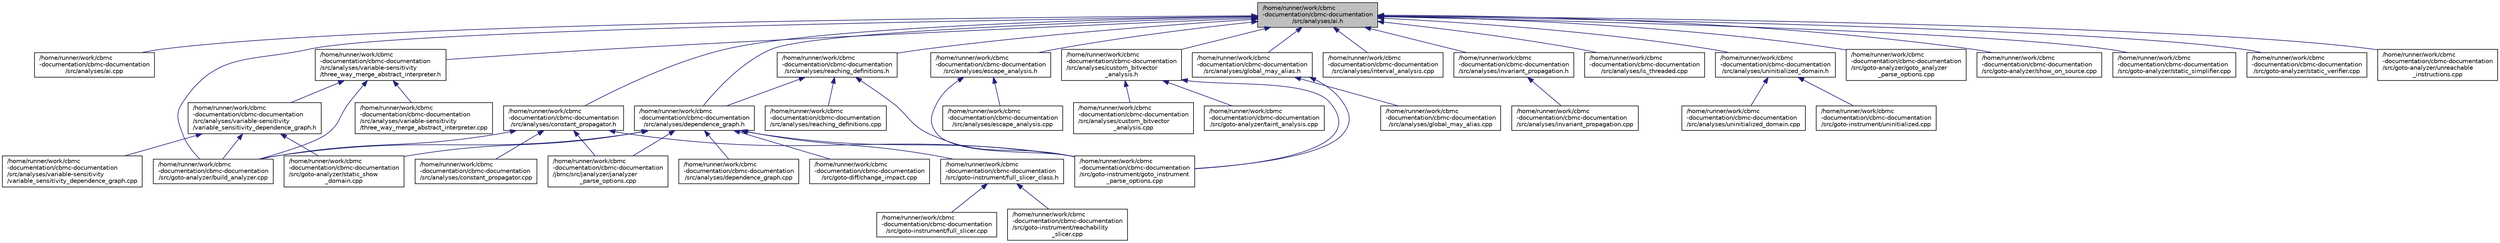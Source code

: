 digraph "/home/runner/work/cbmc-documentation/cbmc-documentation/src/analyses/ai.h"
{
 // LATEX_PDF_SIZE
  bgcolor="transparent";
  edge [fontname="Helvetica",fontsize="10",labelfontname="Helvetica",labelfontsize="10"];
  node [fontname="Helvetica",fontsize="10",shape=record];
  Node1 [label="/home/runner/work/cbmc\l-documentation/cbmc-documentation\l/src/analyses/ai.h",height=0.2,width=0.4,color="black", fillcolor="grey75", style="filled", fontcolor="black",tooltip=" "];
  Node1 -> Node2 [dir="back",color="midnightblue",fontsize="10",style="solid",fontname="Helvetica"];
  Node2 [label="/home/runner/work/cbmc\l-documentation/cbmc-documentation\l/src/analyses/ai.cpp",height=0.2,width=0.4,color="black",URL="$ai_8cpp.html",tooltip=" "];
  Node1 -> Node3 [dir="back",color="midnightblue",fontsize="10",style="solid",fontname="Helvetica"];
  Node3 [label="/home/runner/work/cbmc\l-documentation/cbmc-documentation\l/src/analyses/constant_propagator.h",height=0.2,width=0.4,color="black",URL="$constant__propagator_8h.html",tooltip=" "];
  Node3 -> Node4 [dir="back",color="midnightblue",fontsize="10",style="solid",fontname="Helvetica"];
  Node4 [label="/home/runner/work/cbmc\l-documentation/cbmc-documentation\l/src/analyses/constant_propagator.cpp",height=0.2,width=0.4,color="black",URL="$constant__propagator_8cpp.html",tooltip=" "];
  Node3 -> Node5 [dir="back",color="midnightblue",fontsize="10",style="solid",fontname="Helvetica"];
  Node5 [label="/home/runner/work/cbmc\l-documentation/cbmc-documentation\l/src/goto-analyzer/build_analyzer.cpp",height=0.2,width=0.4,color="black",URL="$build__analyzer_8cpp.html",tooltip=" "];
  Node3 -> Node6 [dir="back",color="midnightblue",fontsize="10",style="solid",fontname="Helvetica"];
  Node6 [label="/home/runner/work/cbmc\l-documentation/cbmc-documentation\l/src/goto-instrument/goto_instrument\l_parse_options.cpp",height=0.2,width=0.4,color="black",URL="$goto__instrument__parse__options_8cpp.html",tooltip=" "];
  Node3 -> Node7 [dir="back",color="midnightblue",fontsize="10",style="solid",fontname="Helvetica"];
  Node7 [label="/home/runner/work/cbmc\l-documentation/cbmc-documentation\l/jbmc/src/janalyzer/janalyzer\l_parse_options.cpp",height=0.2,width=0.4,color="black",URL="$janalyzer__parse__options_8cpp.html",tooltip=" "];
  Node1 -> Node8 [dir="back",color="midnightblue",fontsize="10",style="solid",fontname="Helvetica"];
  Node8 [label="/home/runner/work/cbmc\l-documentation/cbmc-documentation\l/src/analyses/custom_bitvector\l_analysis.h",height=0.2,width=0.4,color="black",URL="$custom__bitvector__analysis_8h.html",tooltip=" "];
  Node8 -> Node9 [dir="back",color="midnightblue",fontsize="10",style="solid",fontname="Helvetica"];
  Node9 [label="/home/runner/work/cbmc\l-documentation/cbmc-documentation\l/src/analyses/custom_bitvector\l_analysis.cpp",height=0.2,width=0.4,color="black",URL="$custom__bitvector__analysis_8cpp.html",tooltip=" "];
  Node8 -> Node10 [dir="back",color="midnightblue",fontsize="10",style="solid",fontname="Helvetica"];
  Node10 [label="/home/runner/work/cbmc\l-documentation/cbmc-documentation\l/src/goto-analyzer/taint_analysis.cpp",height=0.2,width=0.4,color="black",URL="$taint__analysis_8cpp.html",tooltip=" "];
  Node8 -> Node6 [dir="back",color="midnightblue",fontsize="10",style="solid",fontname="Helvetica"];
  Node1 -> Node11 [dir="back",color="midnightblue",fontsize="10",style="solid",fontname="Helvetica"];
  Node11 [label="/home/runner/work/cbmc\l-documentation/cbmc-documentation\l/src/analyses/dependence_graph.h",height=0.2,width=0.4,color="black",URL="$dependence__graph_8h.html",tooltip=" "];
  Node11 -> Node12 [dir="back",color="midnightblue",fontsize="10",style="solid",fontname="Helvetica"];
  Node12 [label="/home/runner/work/cbmc\l-documentation/cbmc-documentation\l/src/analyses/dependence_graph.cpp",height=0.2,width=0.4,color="black",URL="$dependence__graph_8cpp.html",tooltip=" "];
  Node11 -> Node5 [dir="back",color="midnightblue",fontsize="10",style="solid",fontname="Helvetica"];
  Node11 -> Node13 [dir="back",color="midnightblue",fontsize="10",style="solid",fontname="Helvetica"];
  Node13 [label="/home/runner/work/cbmc\l-documentation/cbmc-documentation\l/src/goto-analyzer/static_show\l_domain.cpp",height=0.2,width=0.4,color="black",URL="$static__show__domain_8cpp.html",tooltip=" "];
  Node11 -> Node14 [dir="back",color="midnightblue",fontsize="10",style="solid",fontname="Helvetica"];
  Node14 [label="/home/runner/work/cbmc\l-documentation/cbmc-documentation\l/src/goto-diff/change_impact.cpp",height=0.2,width=0.4,color="black",URL="$change__impact_8cpp.html",tooltip=" "];
  Node11 -> Node15 [dir="back",color="midnightblue",fontsize="10",style="solid",fontname="Helvetica"];
  Node15 [label="/home/runner/work/cbmc\l-documentation/cbmc-documentation\l/src/goto-instrument/full_slicer_class.h",height=0.2,width=0.4,color="black",URL="$full__slicer__class_8h.html",tooltip=" "];
  Node15 -> Node16 [dir="back",color="midnightblue",fontsize="10",style="solid",fontname="Helvetica"];
  Node16 [label="/home/runner/work/cbmc\l-documentation/cbmc-documentation\l/src/goto-instrument/full_slicer.cpp",height=0.2,width=0.4,color="black",URL="$full__slicer_8cpp.html",tooltip=" "];
  Node15 -> Node17 [dir="back",color="midnightblue",fontsize="10",style="solid",fontname="Helvetica"];
  Node17 [label="/home/runner/work/cbmc\l-documentation/cbmc-documentation\l/src/goto-instrument/reachability\l_slicer.cpp",height=0.2,width=0.4,color="black",URL="$reachability__slicer_8cpp.html",tooltip=" "];
  Node11 -> Node6 [dir="back",color="midnightblue",fontsize="10",style="solid",fontname="Helvetica"];
  Node11 -> Node7 [dir="back",color="midnightblue",fontsize="10",style="solid",fontname="Helvetica"];
  Node1 -> Node18 [dir="back",color="midnightblue",fontsize="10",style="solid",fontname="Helvetica"];
  Node18 [label="/home/runner/work/cbmc\l-documentation/cbmc-documentation\l/src/analyses/reaching_definitions.h",height=0.2,width=0.4,color="black",URL="$reaching__definitions_8h.html",tooltip=" "];
  Node18 -> Node11 [dir="back",color="midnightblue",fontsize="10",style="solid",fontname="Helvetica"];
  Node18 -> Node19 [dir="back",color="midnightblue",fontsize="10",style="solid",fontname="Helvetica"];
  Node19 [label="/home/runner/work/cbmc\l-documentation/cbmc-documentation\l/src/analyses/reaching_definitions.cpp",height=0.2,width=0.4,color="black",URL="$reaching__definitions_8cpp.html",tooltip=" "];
  Node18 -> Node6 [dir="back",color="midnightblue",fontsize="10",style="solid",fontname="Helvetica"];
  Node1 -> Node20 [dir="back",color="midnightblue",fontsize="10",style="solid",fontname="Helvetica"];
  Node20 [label="/home/runner/work/cbmc\l-documentation/cbmc-documentation\l/src/analyses/escape_analysis.h",height=0.2,width=0.4,color="black",URL="$escape__analysis_8h.html",tooltip=" "];
  Node20 -> Node21 [dir="back",color="midnightblue",fontsize="10",style="solid",fontname="Helvetica"];
  Node21 [label="/home/runner/work/cbmc\l-documentation/cbmc-documentation\l/src/analyses/escape_analysis.cpp",height=0.2,width=0.4,color="black",URL="$escape__analysis_8cpp.html",tooltip=" "];
  Node20 -> Node6 [dir="back",color="midnightblue",fontsize="10",style="solid",fontname="Helvetica"];
  Node1 -> Node22 [dir="back",color="midnightblue",fontsize="10",style="solid",fontname="Helvetica"];
  Node22 [label="/home/runner/work/cbmc\l-documentation/cbmc-documentation\l/src/analyses/global_may_alias.h",height=0.2,width=0.4,color="black",URL="$global__may__alias_8h.html",tooltip=" "];
  Node22 -> Node23 [dir="back",color="midnightblue",fontsize="10",style="solid",fontname="Helvetica"];
  Node23 [label="/home/runner/work/cbmc\l-documentation/cbmc-documentation\l/src/analyses/global_may_alias.cpp",height=0.2,width=0.4,color="black",URL="$global__may__alias_8cpp.html",tooltip=" "];
  Node22 -> Node6 [dir="back",color="midnightblue",fontsize="10",style="solid",fontname="Helvetica"];
  Node1 -> Node24 [dir="back",color="midnightblue",fontsize="10",style="solid",fontname="Helvetica"];
  Node24 [label="/home/runner/work/cbmc\l-documentation/cbmc-documentation\l/src/analyses/interval_analysis.cpp",height=0.2,width=0.4,color="black",URL="$interval__analysis_8cpp.html",tooltip=" "];
  Node1 -> Node25 [dir="back",color="midnightblue",fontsize="10",style="solid",fontname="Helvetica"];
  Node25 [label="/home/runner/work/cbmc\l-documentation/cbmc-documentation\l/src/analyses/invariant_propagation.h",height=0.2,width=0.4,color="black",URL="$invariant__propagation_8h.html",tooltip=" "];
  Node25 -> Node26 [dir="back",color="midnightblue",fontsize="10",style="solid",fontname="Helvetica"];
  Node26 [label="/home/runner/work/cbmc\l-documentation/cbmc-documentation\l/src/analyses/invariant_propagation.cpp",height=0.2,width=0.4,color="black",URL="$invariant__propagation_8cpp.html",tooltip=" "];
  Node1 -> Node27 [dir="back",color="midnightblue",fontsize="10",style="solid",fontname="Helvetica"];
  Node27 [label="/home/runner/work/cbmc\l-documentation/cbmc-documentation\l/src/analyses/is_threaded.cpp",height=0.2,width=0.4,color="black",URL="$is__threaded_8cpp.html",tooltip=" "];
  Node1 -> Node28 [dir="back",color="midnightblue",fontsize="10",style="solid",fontname="Helvetica"];
  Node28 [label="/home/runner/work/cbmc\l-documentation/cbmc-documentation\l/src/analyses/uninitialized_domain.h",height=0.2,width=0.4,color="black",URL="$uninitialized__domain_8h.html",tooltip=" "];
  Node28 -> Node29 [dir="back",color="midnightblue",fontsize="10",style="solid",fontname="Helvetica"];
  Node29 [label="/home/runner/work/cbmc\l-documentation/cbmc-documentation\l/src/analyses/uninitialized_domain.cpp",height=0.2,width=0.4,color="black",URL="$uninitialized__domain_8cpp.html",tooltip=" "];
  Node28 -> Node30 [dir="back",color="midnightblue",fontsize="10",style="solid",fontname="Helvetica"];
  Node30 [label="/home/runner/work/cbmc\l-documentation/cbmc-documentation\l/src/goto-instrument/uninitialized.cpp",height=0.2,width=0.4,color="black",URL="$uninitialized_8cpp.html",tooltip=" "];
  Node1 -> Node31 [dir="back",color="midnightblue",fontsize="10",style="solid",fontname="Helvetica"];
  Node31 [label="/home/runner/work/cbmc\l-documentation/cbmc-documentation\l/src/analyses/variable-sensitivity\l/three_way_merge_abstract_interpreter.h",height=0.2,width=0.4,color="black",URL="$three__way__merge__abstract__interpreter_8h.html",tooltip=" "];
  Node31 -> Node32 [dir="back",color="midnightblue",fontsize="10",style="solid",fontname="Helvetica"];
  Node32 [label="/home/runner/work/cbmc\l-documentation/cbmc-documentation\l/src/analyses/variable-sensitivity\l/three_way_merge_abstract_interpreter.cpp",height=0.2,width=0.4,color="black",URL="$three__way__merge__abstract__interpreter_8cpp.html",tooltip=" "];
  Node31 -> Node33 [dir="back",color="midnightblue",fontsize="10",style="solid",fontname="Helvetica"];
  Node33 [label="/home/runner/work/cbmc\l-documentation/cbmc-documentation\l/src/analyses/variable-sensitivity\l/variable_sensitivity_dependence_graph.h",height=0.2,width=0.4,color="black",URL="$variable__sensitivity__dependence__graph_8h.html",tooltip=" "];
  Node33 -> Node34 [dir="back",color="midnightblue",fontsize="10",style="solid",fontname="Helvetica"];
  Node34 [label="/home/runner/work/cbmc\l-documentation/cbmc-documentation\l/src/analyses/variable-sensitivity\l/variable_sensitivity_dependence_graph.cpp",height=0.2,width=0.4,color="black",URL="$variable__sensitivity__dependence__graph_8cpp.html",tooltip=" "];
  Node33 -> Node5 [dir="back",color="midnightblue",fontsize="10",style="solid",fontname="Helvetica"];
  Node33 -> Node13 [dir="back",color="midnightblue",fontsize="10",style="solid",fontname="Helvetica"];
  Node31 -> Node5 [dir="back",color="midnightblue",fontsize="10",style="solid",fontname="Helvetica"];
  Node1 -> Node5 [dir="back",color="midnightblue",fontsize="10",style="solid",fontname="Helvetica"];
  Node1 -> Node35 [dir="back",color="midnightblue",fontsize="10",style="solid",fontname="Helvetica"];
  Node35 [label="/home/runner/work/cbmc\l-documentation/cbmc-documentation\l/src/goto-analyzer/goto_analyzer\l_parse_options.cpp",height=0.2,width=0.4,color="black",URL="$goto__analyzer__parse__options_8cpp.html",tooltip=" "];
  Node1 -> Node36 [dir="back",color="midnightblue",fontsize="10",style="solid",fontname="Helvetica"];
  Node36 [label="/home/runner/work/cbmc\l-documentation/cbmc-documentation\l/src/goto-analyzer/show_on_source.cpp",height=0.2,width=0.4,color="black",URL="$show__on__source_8cpp.html",tooltip=" "];
  Node1 -> Node37 [dir="back",color="midnightblue",fontsize="10",style="solid",fontname="Helvetica"];
  Node37 [label="/home/runner/work/cbmc\l-documentation/cbmc-documentation\l/src/goto-analyzer/static_simplifier.cpp",height=0.2,width=0.4,color="black",URL="$static__simplifier_8cpp.html",tooltip=" "];
  Node1 -> Node38 [dir="back",color="midnightblue",fontsize="10",style="solid",fontname="Helvetica"];
  Node38 [label="/home/runner/work/cbmc\l-documentation/cbmc-documentation\l/src/goto-analyzer/static_verifier.cpp",height=0.2,width=0.4,color="black",URL="$static__verifier_8cpp.html",tooltip=" "];
  Node1 -> Node39 [dir="back",color="midnightblue",fontsize="10",style="solid",fontname="Helvetica"];
  Node39 [label="/home/runner/work/cbmc\l-documentation/cbmc-documentation\l/src/goto-analyzer/unreachable\l_instructions.cpp",height=0.2,width=0.4,color="black",URL="$unreachable__instructions_8cpp.html",tooltip=" "];
}
